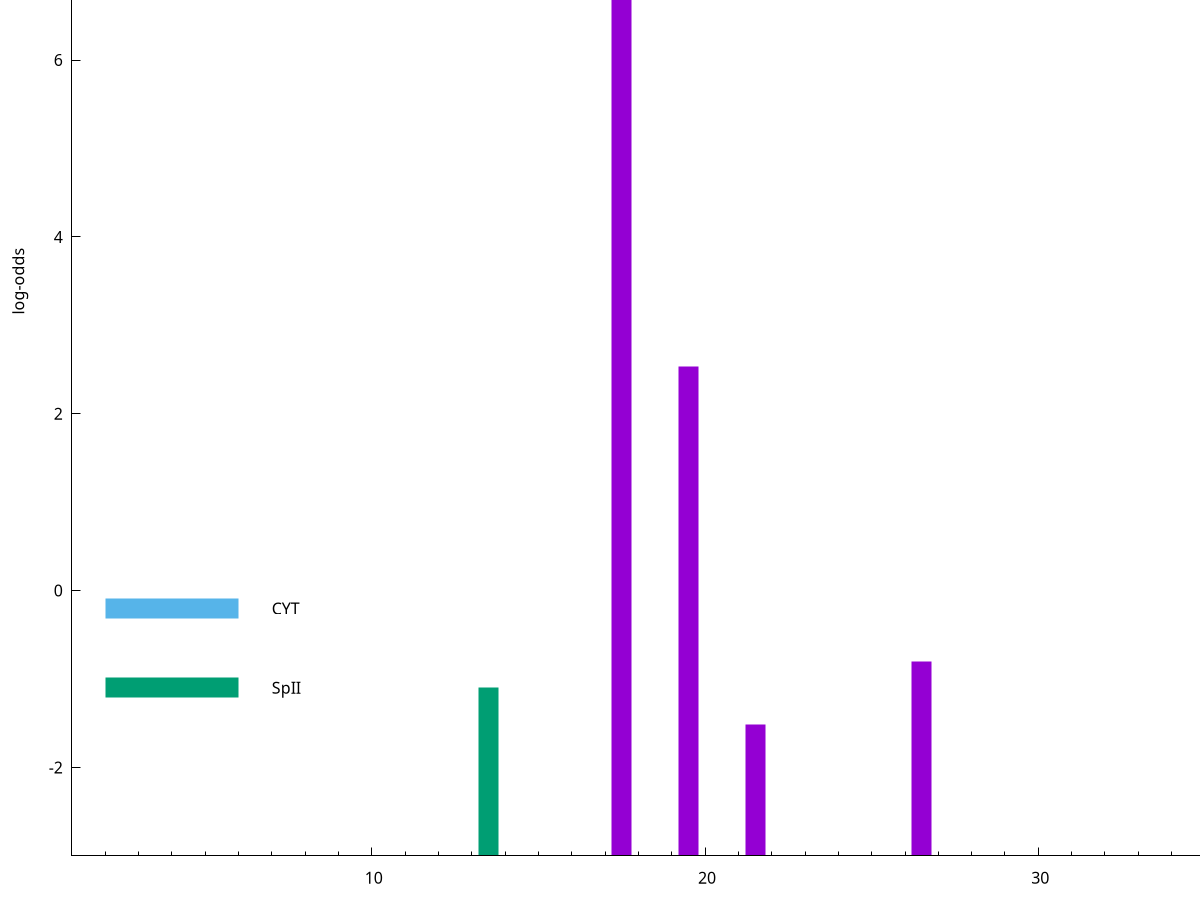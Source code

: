 set title "LipoP predictions for SRR4017849.gff"
set size 2., 1.4
set xrange [1:70] 
set mxtics 10
set yrange [-3:10]
set y2range [0:13]
set ylabel "log-odds"
set term postscript eps color solid "Helvetica" 30
set output "SRR4017849.gff259.eps"
set arrow from 2,8.31253 to 6,8.31253 nohead lt 1 lw 20
set label "SpI" at 7,8.31253
set arrow from 2,-0.200913 to 6,-0.200913 nohead lt 3 lw 20
set label "CYT" at 7,-0.200913
set arrow from 2,-1.09707 to 6,-1.09707 nohead lt 2 lw 20
set label "SpII" at 7,-1.09707
set arrow from 2,8.31253 to 6,8.31253 nohead lt 1 lw 20
set label "SpI" at 7,8.31253
# NOTE: The scores below are the log-odds scores with the threshold
# NOTE: subtracted (a hack to make gnuplot make the histogram all
# NOTE: look nice).
plot "-" axes x1y2 title "" with impulses lt 2 lw 20, "-" axes x1y2 title "" with impulses lt 1 lw 20
13.500000 1.902930
e
17.500000 11.281490
19.500000 5.533600
26.500000 2.195708
21.500000 1.483730
e
exit
